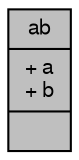digraph "ab"
{
  bgcolor="transparent";
  edge [fontname="FreeSans",fontsize="10",labelfontname="FreeSans",labelfontsize="10"];
  node [fontname="FreeSans",fontsize="10",shape=record];
  Node1 [label="{ab\n|+ a\l+ b\l|}",height=0.2,width=0.4,color="black", fillcolor="grey75", style="filled" fontcolor="black"];
}
